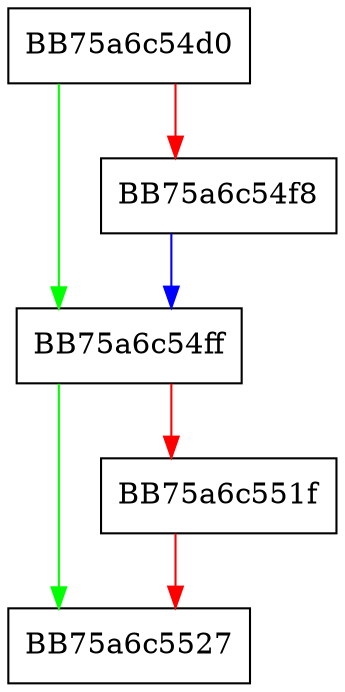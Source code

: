 digraph LoadDlpClipboardApplicationSettingsDbVar {
  node [shape="box"];
  graph [splines=ortho];
  BB75a6c54d0 -> BB75a6c54ff [color="green"];
  BB75a6c54d0 -> BB75a6c54f8 [color="red"];
  BB75a6c54f8 -> BB75a6c54ff [color="blue"];
  BB75a6c54ff -> BB75a6c5527 [color="green"];
  BB75a6c54ff -> BB75a6c551f [color="red"];
  BB75a6c551f -> BB75a6c5527 [color="red"];
}